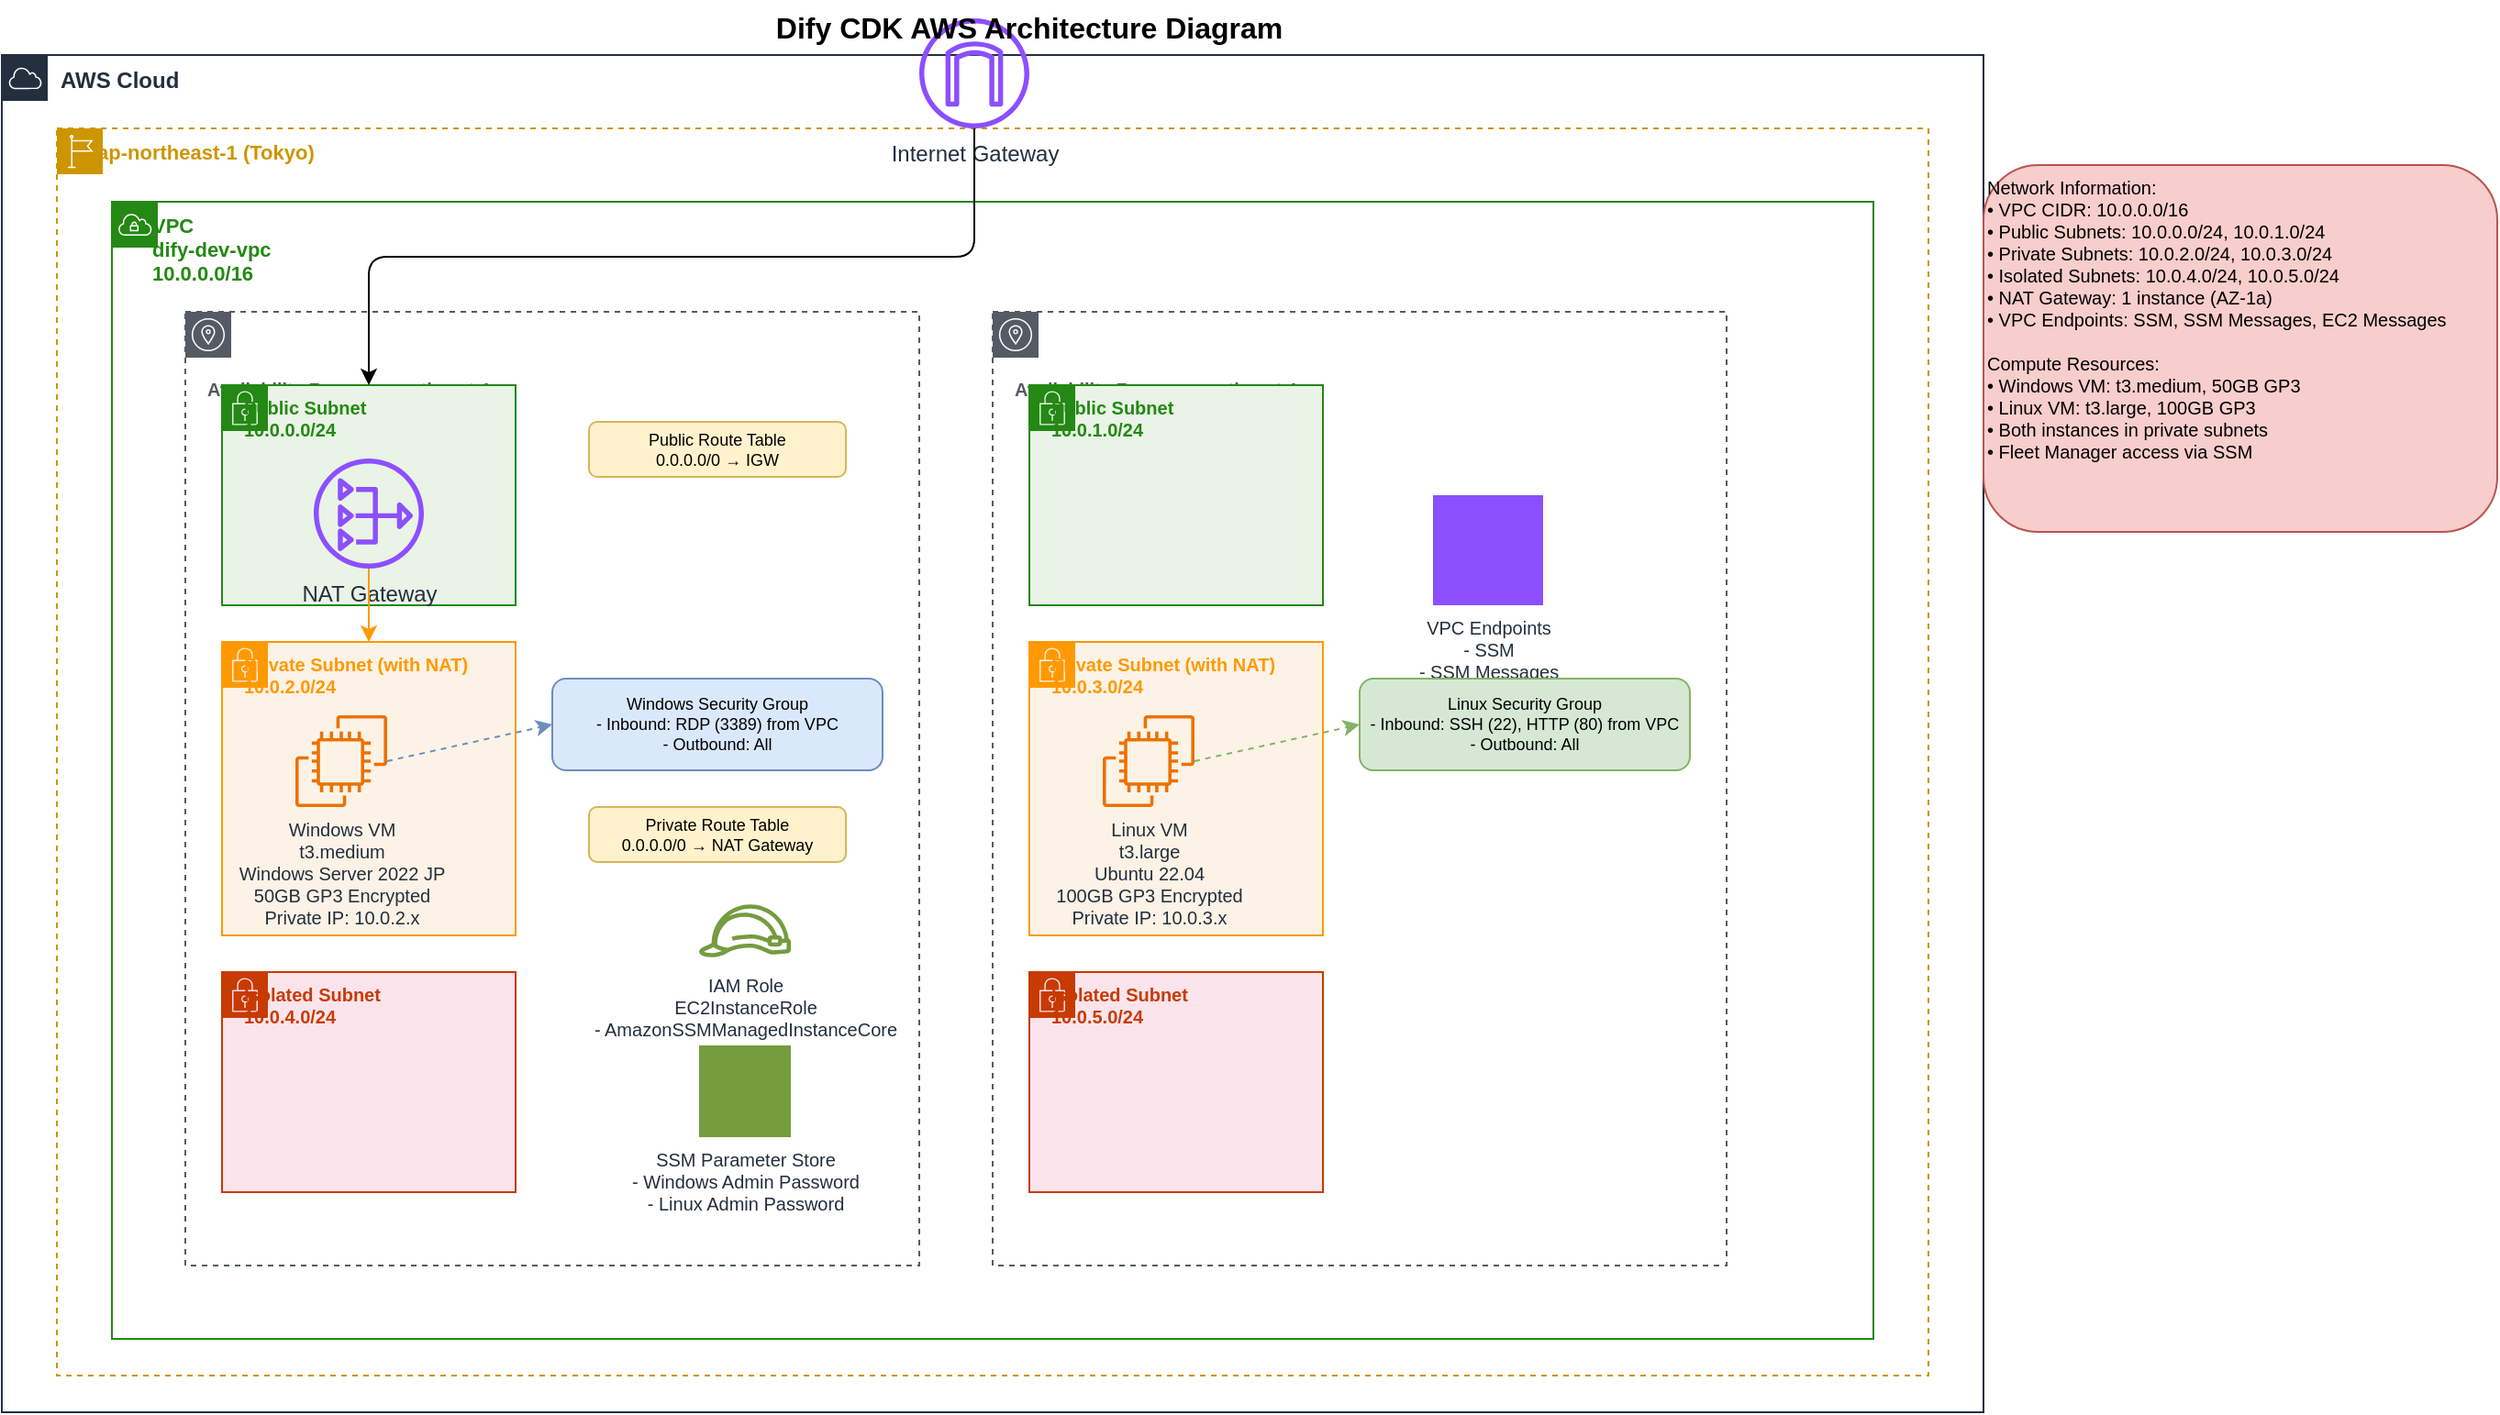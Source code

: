<?xml version="1.0" encoding="UTF-8"?>
<mxfile version="22.1.16" type="device">
  <diagram name="AWS-Architecture" id="aws-arch">
    <mxGraphModel dx="1422" dy="794" grid="1" gridSize="10" guides="1" tooltips="1" connect="1" arrows="1" fold="1" page="1" pageScale="1" pageWidth="1169" pageHeight="827" math="0" shadow="0">
      <root>
        <mxCell id="0" />
        <mxCell id="1" parent="0" />
        
        <!-- AWS Cloud -->
        <mxCell id="aws-cloud" value="AWS Cloud" style="sketch=0;outlineConnect=0;gradientColor=none;html=1;whiteSpace=wrap;fontSize=12;fontStyle=1;shape=mxgraph.aws4.group;grIcon=mxgraph.aws4.group_aws_cloud;strokeColor=#232F3E;fillColor=none;verticalAlign=top;align=left;spacingLeft=30;fontColor=#232F3E;dashed=0;" vertex="1" parent="1">
          <mxGeometry x="40" y="40" width="1080" height="740" as="geometry" />
        </mxCell>
        
        <!-- Region -->
        <mxCell id="region" value="ap-northeast-1 (Tokyo)" style="sketch=0;outlineConnect=0;gradientColor=none;html=1;whiteSpace=wrap;fontSize=11;fontStyle=1;shape=mxgraph.aws4.group;grIcon=mxgraph.aws4.group_region;strokeColor=#CD9500;fillColor=none;verticalAlign=top;align=left;spacingLeft=20;fontColor=#CD9500;dashed=1;" vertex="1" parent="1">
          <mxGeometry x="70" y="80" width="1020" height="680" as="geometry" />
        </mxCell>
        
        <!-- VPC -->
        <mxCell id="vpc" value="VPC&#xa;dify-dev-vpc&#xa;10.0.0.0/16" style="sketch=0;outlineConnect=0;gradientColor=none;html=1;whiteSpace=wrap;fontSize=11;fontStyle=1;shape=mxgraph.aws4.group;grIcon=mxgraph.aws4.group_vpc;strokeColor=#248814;fillColor=none;verticalAlign=top;align=left;spacingLeft=20;fontColor=#248814;dashed=0;" vertex="1" parent="1">
          <mxGeometry x="100" y="120" width="960" height="620" as="geometry" />
        </mxCell>
        
        <!-- Internet Gateway -->
        <mxCell id="igw" value="Internet Gateway" style="sketch=0;outlineConnect=0;fontColor=#232F3E;gradientColor=none;fillColor=#8C4FFF;strokeColor=none;dashed=0;verticalLabelPosition=bottom;verticalAlign=top;align=center;html=1;fontSize=12;fontStyle=0;aspect=fixed;pointerEvents=1;shape=mxgraph.aws4.internet_gateway;" vertex="1" parent="1">
          <mxGeometry x="540" y="20" width="60" height="60" as="geometry" />
        </mxCell>
        
        <!-- AZ 1 -->
        <mxCell id="az1" value="Availability Zone: ap-northeast-1a" style="sketch=0;outlineConnect=0;gradientColor=none;html=1;whiteSpace=wrap;fontSize=10;fontStyle=1;shape=mxgraph.aws4.group;grIcon=mxgraph.aws4.group_availability_zone;strokeColor=#545B64;fillColor=none;verticalAlign=top;spacingTop=30;align=left;spacingLeft=10;fontColor=#545B64;dashed=1;" vertex="1" parent="1">
          <mxGeometry x="140" y="180" width="400" height="520" as="geometry" />
        </mxCell>
        
        <!-- AZ 2 -->
        <mxCell id="az2" value="Availability Zone: ap-northeast-1c" style="sketch=0;outlineConnect=0;gradientColor=none;html=1;whiteSpace=wrap;fontSize=10;fontStyle=1;shape=mxgraph.aws4.group;grIcon=mxgraph.aws4.group_availability_zone;strokeColor=#545B64;fillColor=none;verticalAlign=top;spacingTop=30;align=left;spacingLeft=10;fontColor=#545B64;dashed=1;" vertex="1" parent="1">
          <mxGeometry x="580" y="180" width="400" height="520" as="geometry" />
        </mxCell>
        
        <!-- Public Subnet AZ1 -->
        <mxCell id="public-subnet-1" value="Public Subnet&#xa;10.0.0.0/24" style="sketch=0;outlineConnect=0;gradientColor=none;html=1;whiteSpace=wrap;fontSize=10;fontStyle=1;shape=mxgraph.aws4.group;grIcon=mxgraph.aws4.group_security_group;strokeColor=#248814;fillColor=#E9F3E6;verticalAlign=top;align=left;spacingLeft=10;fontColor=#248814;dashed=0;" vertex="1" parent="1">
          <mxGeometry x="160" y="220" width="160" height="120" as="geometry" />
        </mxCell>
        
        <!-- Public Subnet AZ2 -->
        <mxCell id="public-subnet-2" value="Public Subnet&#xa;10.0.1.0/24" style="sketch=0;outlineConnect=0;gradientColor=none;html=1;whiteSpace=wrap;fontSize=10;fontStyle=1;shape=mxgraph.aws4.group;grIcon=mxgraph.aws4.group_security_group;strokeColor=#248814;fillColor=#E9F3E6;verticalAlign=top;align=left;spacingLeft=10;fontColor=#248814;dashed=0;" vertex="1" parent="1">
          <mxGeometry x="600" y="220" width="160" height="120" as="geometry" />
        </mxCell>
        
        <!-- NAT Gateway -->
        <mxCell id="nat-gw" value="NAT Gateway" style="sketch=0;outlineConnect=0;fontColor=#232F3E;gradientColor=none;fillColor=#8C4FFF;strokeColor=none;dashed=0;verticalLabelPosition=bottom;verticalAlign=top;align=center;html=1;fontSize=12;fontStyle=0;aspect=fixed;pointerEvents=1;shape=mxgraph.aws4.nat_gateway;" vertex="1" parent="1">
          <mxGeometry x="210" y="260" width="60" height="60" as="geometry" />
        </mxCell>
        
        <!-- Private Subnet AZ1 -->
        <mxCell id="private-subnet-1" value="Private Subnet (with NAT)&#xa;10.0.2.0/24" style="sketch=0;outlineConnect=0;gradientColor=none;html=1;whiteSpace=wrap;fontSize=10;fontStyle=1;shape=mxgraph.aws4.group;grIcon=mxgraph.aws4.group_security_group;strokeColor=#FF9900;fillColor=#FCF3E6;verticalAlign=top;align=left;spacingLeft=10;fontColor=#FF9900;dashed=0;" vertex="1" parent="1">
          <mxGeometry x="160" y="360" width="160" height="160" as="geometry" />
        </mxCell>
        
        <!-- Private Subnet AZ2 -->
        <mxCell id="private-subnet-2" value="Private Subnet (with NAT)&#xa;10.0.3.0/24" style="sketch=0;outlineConnect=0;gradientColor=none;html=1;whiteSpace=wrap;fontSize=10;fontStyle=1;shape=mxgraph.aws4.group;grIcon=mxgraph.aws4.group_security_group;strokeColor=#FF9900;fillColor=#FCF3E6;verticalAlign=top;align=left;spacingLeft=10;fontColor=#FF9900;dashed=0;" vertex="1" parent="1">
          <mxGeometry x="600" y="360" width="160" height="160" as="geometry" />
        </mxCell>
        
        <!-- Isolated Subnet AZ1 -->
        <mxCell id="isolated-subnet-1" value="Isolated Subnet&#xa;10.0.4.0/24" style="sketch=0;outlineConnect=0;gradientColor=none;html=1;whiteSpace=wrap;fontSize=10;fontStyle=1;shape=mxgraph.aws4.group;grIcon=mxgraph.aws4.group_security_group;strokeColor=#C73B00;fillColor=#FCE4EC;verticalAlign=top;align=left;spacingLeft=10;fontColor=#C73B00;dashed=0;" vertex="1" parent="1">
          <mxGeometry x="160" y="540" width="160" height="120" as="geometry" />
        </mxCell>
        
        <!-- Isolated Subnet AZ2 -->
        <mxCell id="isolated-subnet-2" value="Isolated Subnet&#xa;10.0.5.0/24" style="sketch=0;outlineConnect=0;gradientColor=none;html=1;whiteSpace=wrap;fontSize=10;fontStyle=1;shape=mxgraph.aws4.group;grIcon=mxgraph.aws4.group_security_group;strokeColor=#C73B00;fillColor=#FCE4EC;verticalAlign=top;align=left;spacingLeft=10;fontColor=#C73B00;dashed=0;" vertex="1" parent="1">
          <mxGeometry x="600" y="540" width="160" height="120" as="geometry" />
        </mxCell>
        
        <!-- Windows Instance -->
        <mxCell id="windows-vm" value="Windows VM&#xa;t3.medium&#xa;Windows Server 2022 JP&#xa;50GB GP3 Encrypted&#xa;Private IP: 10.0.2.x" style="sketch=0;outlineConnect=0;fontColor=#232F3E;gradientColor=none;fillColor=#ED7100;strokeColor=none;dashed=0;verticalLabelPosition=bottom;verticalAlign=top;align=center;html=1;fontSize=10;fontStyle=0;aspect=fixed;pointerEvents=1;shape=mxgraph.aws4.ec2;" vertex="1" parent="1">
          <mxGeometry x="200" y="400" width="50" height="50" as="geometry" />
        </mxCell>
        
        <!-- Linux Instance -->
        <mxCell id="linux-vm" value="Linux VM&#xa;t3.large&#xa;Ubuntu 22.04&#xa;100GB GP3 Encrypted&#xa;Private IP: 10.0.3.x" style="sketch=0;outlineConnect=0;fontColor=#232F3E;gradientColor=none;fillColor=#ED7100;strokeColor=none;dashed=0;verticalLabelPosition=bottom;verticalAlign=top;align=center;html=1;fontSize=10;fontStyle=0;aspect=fixed;pointerEvents=1;shape=mxgraph.aws4.ec2;" vertex="1" parent="1">
          <mxGeometry x="640" y="400" width="50" height="50" as="geometry" />
        </mxCell>
        
        <!-- VPC Endpoints -->
        <mxCell id="vpc-endpoints" value="VPC Endpoints&#xa;- SSM&#xa;- SSM Messages&#xa;- EC2 Messages" style="sketch=0;outlineConnect=0;fontColor=#232F3E;gradientColor=none;fillColor=#8C4FFF;strokeColor=none;dashed=0;verticalLabelPosition=bottom;verticalAlign=top;align=center;html=1;fontSize=10;fontStyle=0;aspect=fixed;pointerEvents=1;shape=mxgraph.aws4.vpc_endpoint;" vertex="1" parent="1">
          <mxGeometry x="820" y="280" width="60" height="60" as="geometry" />
        </mxCell>
        
        <!-- Security Groups -->
        <mxCell id="windows-sg" value="Windows Security Group&#xa;- Inbound: RDP (3389) from VPC&#xa;- Outbound: All" style="rounded=1;whiteSpace=wrap;html=1;fillColor=#dae8fc;strokeColor=#6c8ebf;fontSize=9;" vertex="1" parent="1">
          <mxGeometry x="340" y="380" width="180" height="50" as="geometry" />
        </mxCell>
        
        <mxCell id="linux-sg" value="Linux Security Group&#xa;- Inbound: SSH (22), HTTP (80) from VPC&#xa;- Outbound: All" style="rounded=1;whiteSpace=wrap;html=1;fillColor=#d5e8d4;strokeColor=#82b366;fontSize=9;" vertex="1" parent="1">
          <mxGeometry x="780" y="380" width="180" height="50" as="geometry" />
        </mxCell>
        
        <!-- IAM Role -->
        <mxCell id="iam-role" value="IAM Role&#xa;EC2InstanceRole&#xa;- AmazonSSMManagedInstanceCore" style="sketch=0;outlineConnect=0;fontColor=#232F3E;gradientColor=none;fillColor=#759C3E;strokeColor=none;dashed=0;verticalLabelPosition=bottom;verticalAlign=top;align=center;html=1;fontSize=10;fontStyle=0;aspect=fixed;pointerEvents=1;shape=mxgraph.aws4.role;" vertex="1" parent="1">
          <mxGeometry x="420" y="500" width="50" height="35" as="geometry" />
        </mxCell>
        
        <!-- SSM Parameter Store -->
        <mxCell id="ssm-params" value="SSM Parameter Store&#xa;- Windows Admin Password&#xa;- Linux Admin Password" style="sketch=0;outlineConnect=0;fontColor=#232F3E;gradientColor=none;fillColor=#759C3E;strokeColor=none;dashed=0;verticalLabelPosition=bottom;verticalAlign=top;align=center;html=1;fontSize=10;fontStyle=0;aspect=fixed;pointerEvents=1;shape=mxgraph.aws4.systems_manager_parameter_store;" vertex="1" parent="1">
          <mxGeometry x="420" y="580" width="50" height="50" as="geometry" />
        </mxCell>
        
        <!-- Route Tables -->
        <mxCell id="route-table-public" value="Public Route Table&#xa;0.0.0.0/0 → IGW" style="rounded=1;whiteSpace=wrap;html=1;fillColor=#fff2cc;strokeColor=#d6b656;fontSize=9;" vertex="1" parent="1">
          <mxGeometry x="360" y="240" width="140" height="30" as="geometry" />
        </mxCell>
        
        <mxCell id="route-table-private" value="Private Route Table&#xa;0.0.0.0/0 → NAT Gateway" style="rounded=1;whiteSpace=wrap;html=1;fillColor=#fff2cc;strokeColor=#d6b656;fontSize=9;" vertex="1" parent="1">
          <mxGeometry x="360" y="450" width="140" height="30" as="geometry" />
        </mxCell>
        
        <!-- Connections -->
        <mxCell id="connection-igw-vpc" style="endArrow=classic;html=1;exitX=0.5;exitY=1;exitDx=0;exitDy=0;entryX=0.5;entryY=0;entryDx=0;entryDy=0;strokeColor=#000000;" edge="1" parent="1" source="igw" target="public-subnet-1">
          <mxGeometry width="50" height="50" relative="1" as="geometry">
            <mxPoint x="570" y="90" as="sourcePoint" />
            <mxPoint x="240" y="220" as="targetPoint" />
            <Array as="points">
              <mxPoint x="570" y="150" />
              <mxPoint x="240" y="150" />
            </Array>
          </mxGeometry>
        </mxCell>
        
        <mxCell id="connection-nat-private" style="endArrow=classic;html=1;exitX=0.5;exitY=1;exitDx=0;exitDy=0;entryX=0.5;entryY=0;entryDx=0;entryDy=0;strokeColor=#FF9900;" edge="1" parent="1" source="nat-gw" target="private-subnet-1">
          <mxGeometry width="50" height="50" relative="1" as="geometry">
            <mxPoint x="240" y="330" as="sourcePoint" />
            <mxPoint x="240" y="360" as="targetPoint" />
          </mxGeometry>
        </mxCell>
        
        <mxCell id="connection-vm-sg1" style="endArrow=classic;html=1;exitX=1;exitY=0.5;exitDx=0;exitDy=0;entryX=0;entryY=0.5;entryDx=0;entryDy=0;strokeColor=#6c8ebf;dashed=1;" edge="1" parent="1" source="windows-vm" target="windows-sg">
          <mxGeometry width="50" height="50" relative="1" as="geometry">
            <mxPoint x="250" y="420" as="sourcePoint" />
            <mxPoint x="340" y="405" as="targetPoint" />
          </mxGeometry>
        </mxCell>
        
        <mxCell id="connection-vm-sg2" style="endArrow=classic;html=1;exitX=1;exitY=0.5;exitDx=0;exitDy=0;entryX=0;entryY=0.5;entryDx=0;entryDy=0;strokeColor=#82b366;dashed=1;" edge="1" parent="1" source="linux-vm" target="linux-sg">
          <mxGeometry width="50" height="50" relative="1" as="geometry">
            <mxPoint x="690" y="420" as="sourcePoint" />
            <mxPoint x="780" y="405" as="targetPoint" />
          </mxGeometry>
        </mxCell>
        
        <!-- Title and Info -->
        <mxCell id="title" value="Dify CDK AWS Architecture Diagram" style="text;html=1;strokeColor=none;fillColor=none;align=center;verticalAlign=middle;whiteSpace=wrap;rounded=0;fontSize=16;fontStyle=1;" vertex="1" parent="1">
          <mxGeometry x="450" y="10" width="300" height="30" as="geometry" />
        </mxCell>
        
        <mxCell id="info-box" value="Network Information:&#xa;• VPC CIDR: 10.0.0.0/16&#xa;• Public Subnets: 10.0.0.0/24, 10.0.1.0/24&#xa;• Private Subnets: 10.0.2.0/24, 10.0.3.0/24&#xa;• Isolated Subnets: 10.0.4.0/24, 10.0.5.0/24&#xa;• NAT Gateway: 1 instance (AZ-1a)&#xa;• VPC Endpoints: SSM, SSM Messages, EC2 Messages&#xa;&#xa;Compute Resources:&#xa;• Windows VM: t3.medium, 50GB GP3&#xa;• Linux VM: t3.large, 100GB GP3&#xa;• Both instances in private subnets&#xa;• Fleet Manager access via SSM" style="rounded=1;whiteSpace=wrap;html=1;fillColor=#f8cecc;strokeColor=#b85450;fontSize=10;align=left;verticalAlign=top;" vertex="1" parent="1">
          <mxGeometry x="1120" y="100" width="280" height="200" as="geometry" />
        </mxCell>
        
      </root>
    </mxGraphModel>
  </diagram>
</mxfile> 